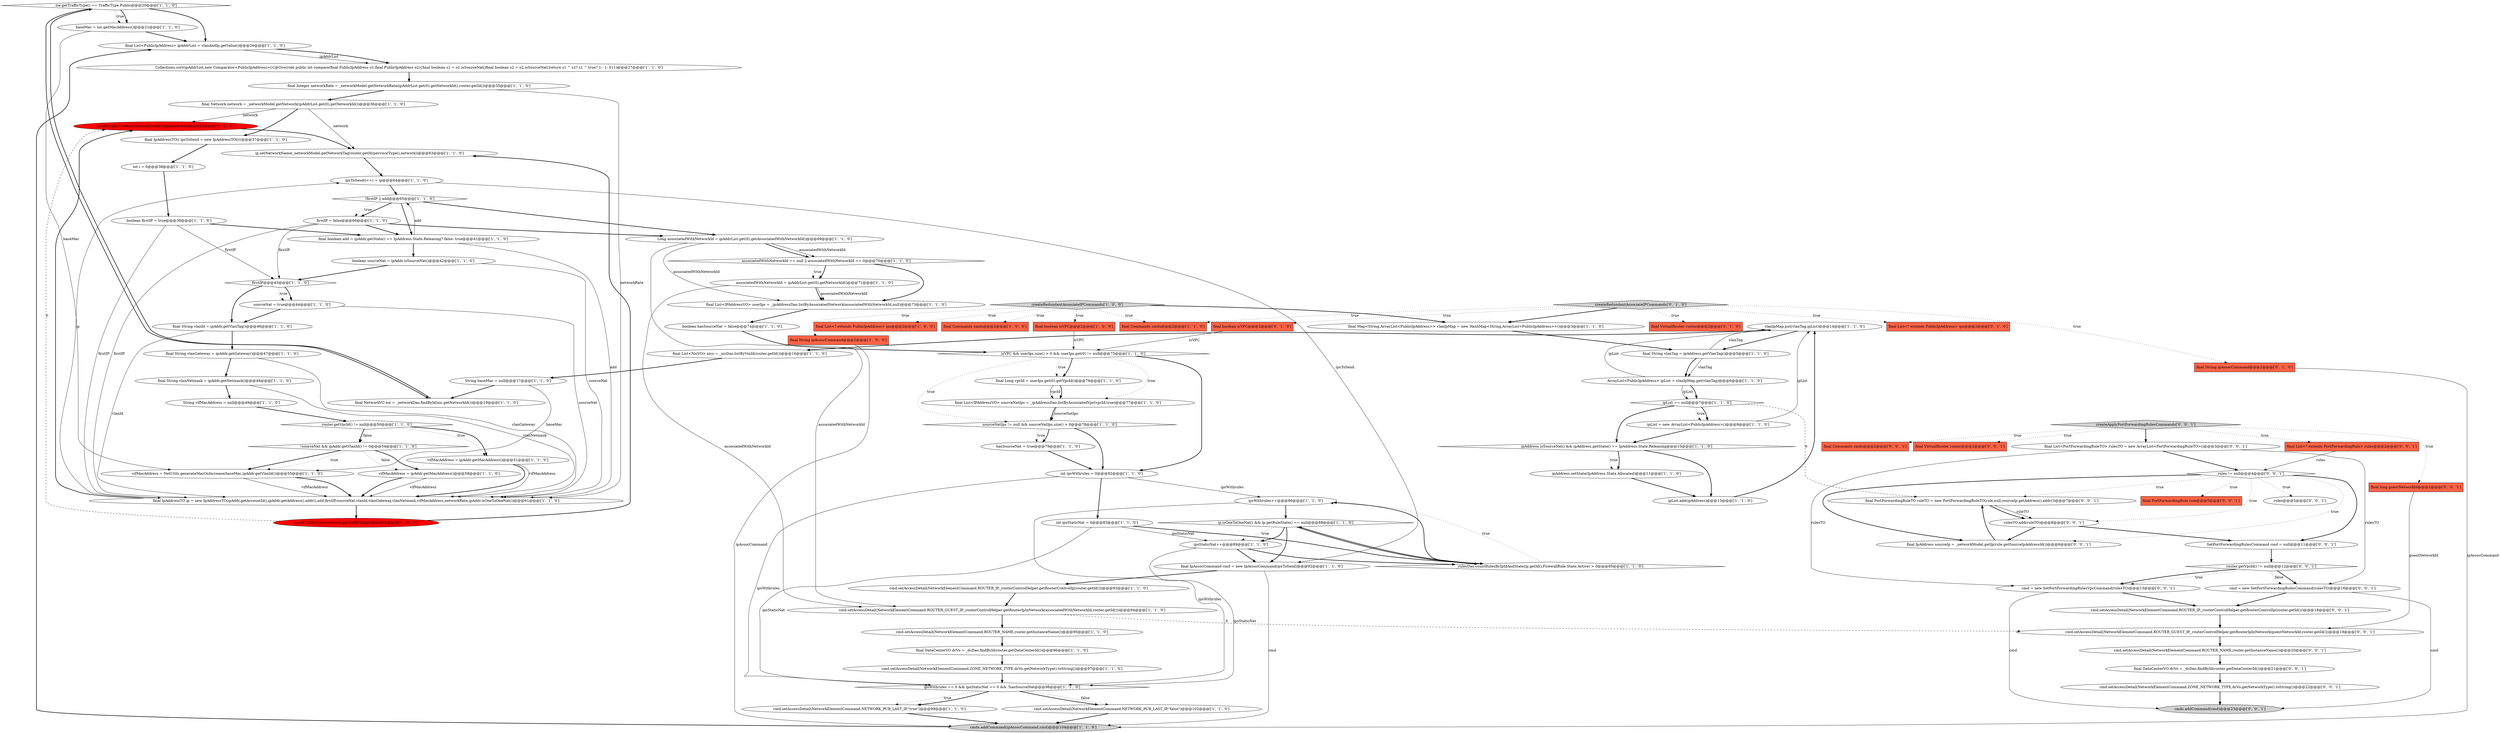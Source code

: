 digraph {
65 [style = filled, label = "final List<PublicIpAddress> ipAddrList = vlanAndIp.getValue()@@@26@@@['1', '1', '0']", fillcolor = white, shape = ellipse image = "AAA0AAABBB1BBB"];
96 [style = filled, label = "SetPortForwardingRulesCommand cmd = null@@@11@@@['0', '0', '1']", fillcolor = white, shape = ellipse image = "AAA0AAABBB3BBB"];
35 [style = filled, label = "final DataCenterVO dcVo = _dcDao.findById(router.getDataCenterId())@@@96@@@['1', '1', '0']", fillcolor = white, shape = ellipse image = "AAA0AAABBB1BBB"];
88 [style = filled, label = "final long guestNetworkId@@@2@@@['0', '0', '1']", fillcolor = tomato, shape = box image = "AAA0AAABBB3BBB"];
22 [style = filled, label = "final List<NicVO> nics = _nicDao.listByVmId(router.getId())@@@16@@@['1', '1', '0']", fillcolor = white, shape = ellipse image = "AAA0AAABBB1BBB"];
99 [style = filled, label = "rules@@@5@@@['0', '0', '1']", fillcolor = white, shape = ellipse image = "AAA0AAABBB3BBB"];
53 [style = filled, label = "ip.isOneToOneNat() && ip.getRuleState() == null@@@88@@@['1', '1', '0']", fillcolor = white, shape = diamond image = "AAA0AAABBB1BBB"];
72 [style = filled, label = "final VirtualRouter router@@@2@@@['0', '1', '0']", fillcolor = tomato, shape = box image = "AAA0AAABBB2BBB"];
57 [style = filled, label = "ipList == null@@@7@@@['1', '1', '0']", fillcolor = white, shape = diamond image = "AAA0AAABBB1BBB"];
29 [style = filled, label = "isVPC && userIps.size() > 0 && userIps.get(0) != null@@@75@@@['1', '1', '0']", fillcolor = white, shape = diamond image = "AAA0AAABBB1BBB"];
40 [style = filled, label = "final boolean isVPC@@@2@@@['1', '0', '0']", fillcolor = tomato, shape = box image = "AAA0AAABBB1BBB"];
77 [style = filled, label = "ip.setTrafficType(getNetworkTrafficType(network))@@@62@@@['0', '1', '0']", fillcolor = red, shape = ellipse image = "AAA1AAABBB2BBB"];
43 [style = filled, label = "final IpAddressTO(( ipsToSend = new IpAddressTO((((@@@37@@@['1', '1', '0']", fillcolor = white, shape = ellipse image = "AAA0AAABBB1BBB"];
49 [style = filled, label = "createRedundantAssociateIPCommands['1', '0', '0']", fillcolor = lightgray, shape = diamond image = "AAA0AAABBB1BBB"];
98 [style = filled, label = "router.getVpcId() != null@@@12@@@['0', '0', '1']", fillcolor = white, shape = diamond image = "AAA0AAABBB3BBB"];
5 [style = filled, label = "nw.getTrafficType() == TrafficType.Public@@@20@@@['1', '1', '0']", fillcolor = white, shape = diamond image = "AAA0AAABBB1BBB"];
8 [style = filled, label = "vlanIpMap.put(vlanTag,ipList)@@@14@@@['1', '1', '0']", fillcolor = white, shape = ellipse image = "AAA0AAABBB1BBB"];
6 [style = filled, label = "!firstIP || add@@@65@@@['1', '1', '0']", fillcolor = white, shape = diamond image = "AAA0AAABBB1BBB"];
24 [style = filled, label = "cmd.setAccessDetail(NetworkElementCommand.ZONE_NETWORK_TYPE,dcVo.getNetworkType().toString())@@@97@@@['1', '1', '0']", fillcolor = white, shape = ellipse image = "AAA0AAABBB1BBB"];
52 [style = filled, label = "_rulesDao.countRulesByIpIdAndState(ip.getId(),FirewallRule.State.Active) > 0@@@85@@@['1', '1', '0']", fillcolor = white, shape = diamond image = "AAA0AAABBB1BBB"];
27 [style = filled, label = "boolean hasSourceNat = false@@@74@@@['1', '1', '0']", fillcolor = white, shape = ellipse image = "AAA0AAABBB1BBB"];
68 [style = filled, label = "ipAddress.setState(IpAddress.State.Allocated)@@@11@@@['1', '1', '0']", fillcolor = white, shape = ellipse image = "AAA0AAABBB1BBB"];
59 [style = filled, label = "final Long vpcId = userIps.get(0).getVpcId()@@@76@@@['1', '1', '0']", fillcolor = white, shape = ellipse image = "AAA0AAABBB1BBB"];
13 [style = filled, label = "final List<? extends PublicIpAddress> ips@@@2@@@['1', '0', '0']", fillcolor = tomato, shape = box image = "AAA0AAABBB1BBB"];
60 [style = filled, label = "sourceNatIps != null && sourceNatIps.size() > 0@@@78@@@['1', '1', '0']", fillcolor = white, shape = diamond image = "AAA0AAABBB1BBB"];
70 [style = filled, label = "final String vlanNetmask = ipAddr.getNetmask()@@@48@@@['1', '1', '0']", fillcolor = white, shape = ellipse image = "AAA0AAABBB1BBB"];
61 [style = filled, label = "final String vlanTag = ipAddress.getVlanTag()@@@5@@@['1', '1', '0']", fillcolor = white, shape = ellipse image = "AAA0AAABBB1BBB"];
83 [style = filled, label = "final PortForwardingRule rule@@@5@@@['0', '0', '1']", fillcolor = tomato, shape = box image = "AAA0AAABBB3BBB"];
45 [style = filled, label = "cmds.addCommand(ipAssocCommand,cmd)@@@104@@@['1', '1', '0']", fillcolor = lightgray, shape = ellipse image = "AAA0AAABBB1BBB"];
89 [style = filled, label = "createApplyPortForwardingRulesCommands['0', '0', '1']", fillcolor = lightgray, shape = diamond image = "AAA0AAABBB3BBB"];
82 [style = filled, label = "final List<PortForwardingRuleTO> rulesTO = new ArrayList<PortForwardingRuleTO>()@@@3@@@['0', '0', '1']", fillcolor = white, shape = ellipse image = "AAA0AAABBB3BBB"];
32 [style = filled, label = "Collections.sort(ipAddrList,new Comparator<PublicIpAddress>(){@Override public int compare(final PublicIpAddress o1,final PublicIpAddress o2){final boolean s1 = o1.isSourceNat()final boolean s2 = o2.isSourceNat()return s1 ^ s2? s1 ^ true? 1: -1: 0}})@@@27@@@['1', '1', '0']", fillcolor = white, shape = ellipse image = "AAA0AAABBB1BBB"];
42 [style = filled, label = "vifMacAddress = ipAddr.getMacAddress()@@@51@@@['1', '1', '0']", fillcolor = white, shape = ellipse image = "AAA0AAABBB1BBB"];
47 [style = filled, label = "final boolean add = ipAddr.getState() == IpAddress.State.Releasing? false: true@@@41@@@['1', '1', '0']", fillcolor = white, shape = ellipse image = "AAA0AAABBB1BBB"];
62 [style = filled, label = "sourceNat = true@@@44@@@['1', '1', '0']", fillcolor = white, shape = ellipse image = "AAA0AAABBB1BBB"];
93 [style = filled, label = "cmd = new SetPortForwardingRulesVpcCommand(rulesTO)@@@13@@@['0', '0', '1']", fillcolor = white, shape = ellipse image = "AAA0AAABBB3BBB"];
74 [style = filled, label = "final boolean isVPC@@@2@@@['0', '1', '0']", fillcolor = tomato, shape = box image = "AAA0AAABBB2BBB"];
4 [style = filled, label = "ipList = new ArrayList<PublicIpAddress>()@@@8@@@['1', '1', '0']", fillcolor = white, shape = ellipse image = "AAA0AAABBB1BBB"];
14 [style = filled, label = "!sourceNat && ipAddr.getVlanId() != 0@@@54@@@['1', '1', '0']", fillcolor = white, shape = diamond image = "AAA0AAABBB1BBB"];
7 [style = filled, label = "final List<IPAddressVO> userIps = _ipAddressDao.listByAssociatedNetwork(associatedWithNetworkId,null)@@@73@@@['1', '1', '0']", fillcolor = white, shape = ellipse image = "AAA0AAABBB1BBB"];
34 [style = filled, label = "String vifMacAddress = null@@@49@@@['1', '1', '0']", fillcolor = white, shape = ellipse image = "AAA0AAABBB1BBB"];
85 [style = filled, label = "final Commands cmds@@@2@@@['0', '0', '1']", fillcolor = tomato, shape = box image = "AAA0AAABBB3BBB"];
16 [style = filled, label = "cmd.setAccessDetail(NetworkElementCommand.ROUTER_IP,_routerControlHelper.getRouterControlIp(router.getId()))@@@93@@@['1', '1', '0']", fillcolor = white, shape = ellipse image = "AAA0AAABBB1BBB"];
28 [style = filled, label = "ipsWithrules == 0 && ipsStaticNat == 0 && !hasSourceNat@@@98@@@['1', '1', '0']", fillcolor = white, shape = diamond image = "AAA0AAABBB1BBB"];
21 [style = filled, label = "Long associatedWithNetworkId = ipAddrList.get(0).getAssociatedWithNetworkId()@@@69@@@['1', '1', '0']", fillcolor = white, shape = ellipse image = "AAA0AAABBB1BBB"];
10 [style = filled, label = "router.getVpcId() != null@@@50@@@['1', '1', '0']", fillcolor = white, shape = diamond image = "AAA0AAABBB1BBB"];
0 [style = filled, label = "int i = 0@@@38@@@['1', '1', '0']", fillcolor = white, shape = ellipse image = "AAA0AAABBB1BBB"];
15 [style = filled, label = "cmd.setAccessDetail(NetworkElementCommand.ROUTER_NAME,router.getInstanceName())@@@95@@@['1', '1', '0']", fillcolor = white, shape = ellipse image = "AAA0AAABBB1BBB"];
76 [style = filled, label = "final List<? extends PublicIpAddress> ips@@@2@@@['0', '1', '0']", fillcolor = tomato, shape = box image = "AAA0AAABBB2BBB"];
37 [style = filled, label = "final String ipAssocCommand@@@2@@@['1', '0', '0']", fillcolor = tomato, shape = box image = "AAA0AAABBB1BBB"];
86 [style = filled, label = "cmd.setAccessDetail(NetworkElementCommand.ROUTER_IP,_routerControlHelper.getRouterControlIp(router.getId()))@@@18@@@['0', '0', '1']", fillcolor = white, shape = ellipse image = "AAA0AAABBB3BBB"];
66 [style = filled, label = "cmd.setAccessDetail(NetworkElementCommand.NETWORK_PUB_LAST_IP,\"true\")@@@99@@@['1', '1', '0']", fillcolor = white, shape = ellipse image = "AAA0AAABBB1BBB"];
78 [style = filled, label = "cmd.setAccessDetail(NetworkElementCommand.ROUTER_GUEST_IP,_routerControlHelper.getRouterIpInNetwork(guestNetworkId,router.getId()))@@@19@@@['0', '0', '1']", fillcolor = white, shape = ellipse image = "AAA0AAABBB3BBB"];
80 [style = filled, label = "cmd = new SetPortForwardingRulesCommand(rulesTO)@@@16@@@['0', '0', '1']", fillcolor = white, shape = ellipse image = "AAA0AAABBB3BBB"];
54 [style = filled, label = "ipsStaticNat++@@@89@@@['1', '1', '0']", fillcolor = white, shape = ellipse image = "AAA0AAABBB1BBB"];
36 [style = filled, label = "firstIP@@@43@@@['1', '1', '0']", fillcolor = white, shape = diamond image = "AAA0AAABBB1BBB"];
23 [style = filled, label = "final NetworkVO nw = _networkDao.findById(nic.getNetworkId())@@@19@@@['1', '1', '0']", fillcolor = white, shape = ellipse image = "AAA0AAABBB1BBB"];
63 [style = filled, label = "vifMacAddress = NetUtils.generateMacOnIncrease(baseMac,ipAddr.getVlanId())@@@55@@@['1', '1', '0']", fillcolor = white, shape = ellipse image = "AAA0AAABBB1BBB"];
2 [style = filled, label = "associatedWithNetworkId = ipAddrList.get(0).getNetworkId()@@@71@@@['1', '1', '0']", fillcolor = white, shape = ellipse image = "AAA0AAABBB1BBB"];
75 [style = filled, label = "createRedundantAssociateIPCommands['0', '1', '0']", fillcolor = lightgray, shape = diamond image = "AAA0AAABBB2BBB"];
81 [style = filled, label = "final IpAddress sourceIp = _networkModel.getIp(rule.getSourceIpAddressId())@@@6@@@['0', '0', '1']", fillcolor = white, shape = ellipse image = "AAA0AAABBB3BBB"];
87 [style = filled, label = "rules != null@@@4@@@['0', '0', '1']", fillcolor = white, shape = diamond image = "AAA0AAABBB3BBB"];
11 [style = filled, label = "final List<IPAddressVO> sourceNatIps = _ipAddressDao.listByAssociatedVpc(vpcId,true)@@@77@@@['1', '1', '0']", fillcolor = white, shape = ellipse image = "AAA0AAABBB1BBB"];
48 [style = filled, label = "cmd.setAccessDetail(NetworkElementCommand.ROUTER_GUEST_IP,_routerControlHelper.getRouterIpInNetwork(associatedWithNetworkId,router.getId()))@@@94@@@['1', '1', '0']", fillcolor = white, shape = ellipse image = "AAA0AAABBB1BBB"];
50 [style = filled, label = "final Commands cmds@@@2@@@['1', '0', '0']", fillcolor = tomato, shape = box image = "AAA0AAABBB1BBB"];
46 [style = filled, label = "baseMac = nic.getMacAddress()@@@21@@@['1', '1', '0']", fillcolor = white, shape = ellipse image = "AAA0AAABBB1BBB"];
25 [style = filled, label = "ipList.add(ipAddress)@@@13@@@['1', '1', '0']", fillcolor = white, shape = ellipse image = "AAA0AAABBB1BBB"];
95 [style = filled, label = "cmd.setAccessDetail(NetworkElementCommand.ROUTER_NAME,router.getInstanceName())@@@20@@@['0', '0', '1']", fillcolor = white, shape = ellipse image = "AAA0AAABBB3BBB"];
84 [style = filled, label = "final VirtualRouter router@@@2@@@['0', '0', '1']", fillcolor = tomato, shape = box image = "AAA0AAABBB3BBB"];
67 [style = filled, label = "final IpAssocCommand cmd = new IpAssocCommand(ipsToSend)@@@92@@@['1', '1', '0']", fillcolor = white, shape = ellipse image = "AAA0AAABBB1BBB"];
3 [style = filled, label = "final String vlanId = ipAddr.getVlanTag()@@@46@@@['1', '1', '0']", fillcolor = white, shape = ellipse image = "AAA0AAABBB1BBB"];
17 [style = filled, label = "final Integer networkRate = _networkModel.getNetworkRate(ipAddrList.get(0).getNetworkId(),router.getId())@@@35@@@['1', '1', '0']", fillcolor = white, shape = ellipse image = "AAA0AAABBB1BBB"];
51 [style = filled, label = "associatedWithNetworkId == null || associatedWithNetworkId == 0@@@70@@@['1', '1', '0']", fillcolor = white, shape = diamond image = "AAA0AAABBB1BBB"];
79 [style = filled, label = "rulesTO.add(ruleTO)@@@8@@@['0', '0', '1']", fillcolor = white, shape = ellipse image = "AAA0AAABBB3BBB"];
1 [style = filled, label = "boolean firstIP = true@@@39@@@['1', '1', '0']", fillcolor = white, shape = ellipse image = "AAA0AAABBB1BBB"];
41 [style = filled, label = "ipAddress.isSourceNat() && ipAddress.getState() == IpAddress.State.Releasing@@@10@@@['1', '1', '0']", fillcolor = white, shape = diamond image = "AAA0AAABBB1BBB"];
12 [style = filled, label = "final Map<String,ArrayList<PublicIpAddress>> vlanIpMap = new HashMap<String,ArrayList<PublicIpAddress>>()@@@3@@@['1', '1', '0']", fillcolor = white, shape = ellipse image = "AAA0AAABBB1BBB"];
71 [style = filled, label = "ip.setNetworkName(_networkModel.getNetworkTag(router.getHypervisorType(),network))@@@63@@@['1', '1', '0']", fillcolor = white, shape = ellipse image = "AAA0AAABBB1BBB"];
26 [style = filled, label = "vifMacAddress = ipAddr.getMacAddress()@@@58@@@['1', '1', '0']", fillcolor = white, shape = ellipse image = "AAA0AAABBB1BBB"];
69 [style = filled, label = "final Network network = _networkModel.getNetwork(ipAddrList.get(0).getNetworkId())@@@36@@@['1', '1', '0']", fillcolor = white, shape = ellipse image = "AAA0AAABBB1BBB"];
18 [style = filled, label = "cmd.setAccessDetail(NetworkElementCommand.NETWORK_PUB_LAST_IP,\"false\")@@@102@@@['1', '1', '0']", fillcolor = white, shape = ellipse image = "AAA0AAABBB1BBB"];
94 [style = filled, label = "cmd.setAccessDetail(NetworkElementCommand.ZONE_NETWORK_TYPE,dcVo.getNetworkType().toString())@@@22@@@['0', '0', '1']", fillcolor = white, shape = ellipse image = "AAA0AAABBB3BBB"];
19 [style = filled, label = "boolean sourceNat = ipAddr.isSourceNat()@@@42@@@['1', '1', '0']", fillcolor = white, shape = ellipse image = "AAA0AAABBB1BBB"];
91 [style = filled, label = "final List<? extends PortForwardingRule> rules@@@2@@@['0', '0', '1']", fillcolor = tomato, shape = box image = "AAA0AAABBB3BBB"];
90 [style = filled, label = "final DataCenterVO dcVo = _dcDao.findById(router.getDataCenterId())@@@21@@@['0', '0', '1']", fillcolor = white, shape = ellipse image = "AAA0AAABBB3BBB"];
39 [style = filled, label = "hasSourceNat = true@@@79@@@['1', '1', '0']", fillcolor = white, shape = ellipse image = "AAA0AAABBB1BBB"];
55 [style = filled, label = "ipsWithrules++@@@86@@@['1', '1', '0']", fillcolor = white, shape = ellipse image = "AAA0AAABBB1BBB"];
44 [style = filled, label = "firstIP = false@@@66@@@['1', '1', '0']", fillcolor = white, shape = ellipse image = "AAA0AAABBB1BBB"];
31 [style = filled, label = "ipsToSend(i++( = ip@@@64@@@['1', '1', '0']", fillcolor = white, shape = ellipse image = "AAA0AAABBB1BBB"];
33 [style = filled, label = "final String vlanGateway = ipAddr.getGateway()@@@47@@@['1', '1', '0']", fillcolor = white, shape = ellipse image = "AAA0AAABBB1BBB"];
97 [style = filled, label = "cmds.addCommand(cmd)@@@23@@@['0', '0', '1']", fillcolor = lightgray, shape = ellipse image = "AAA0AAABBB3BBB"];
58 [style = filled, label = "final Commands cmds@@@2@@@['1', '1', '0']", fillcolor = tomato, shape = box image = "AAA0AAABBB1BBB"];
73 [style = filled, label = "final String ipAssocCommand@@@2@@@['0', '1', '0']", fillcolor = tomato, shape = box image = "AAA0AAABBB2BBB"];
64 [style = filled, label = "int ipsStaticNat = 0@@@83@@@['1', '1', '0']", fillcolor = white, shape = ellipse image = "AAA0AAABBB1BBB"];
38 [style = filled, label = "ArrayList<PublicIpAddress> ipList = vlanIpMap.get(vlanTag)@@@6@@@['1', '1', '0']", fillcolor = white, shape = ellipse image = "AAA0AAABBB1BBB"];
56 [style = filled, label = "String baseMac = null@@@17@@@['1', '1', '0']", fillcolor = white, shape = ellipse image = "AAA0AAABBB1BBB"];
30 [style = filled, label = "int ipsWithrules = 0@@@82@@@['1', '1', '0']", fillcolor = white, shape = ellipse image = "AAA0AAABBB1BBB"];
9 [style = filled, label = "final IpAddressTO ip = new IpAddressTO(ipAddr.getAccountId(),ipAddr.getAddress().addr(),add,firstIP,sourceNat,vlanId,vlanGateway,vlanNetmask,vifMacAddress,networkRate,ipAddr.isOneToOneNat())@@@61@@@['1', '1', '0']", fillcolor = white, shape = ellipse image = "AAA0AAABBB1BBB"];
92 [style = filled, label = "final PortForwardingRuleTO ruleTO = new PortForwardingRuleTO(rule,null,sourceIp.getAddress().addr())@@@7@@@['0', '0', '1']", fillcolor = white, shape = ellipse image = "AAA0AAABBB3BBB"];
20 [style = filled, label = "ip.setTrafficType(network.getTrafficType())@@@62@@@['1', '0', '0']", fillcolor = red, shape = ellipse image = "AAA1AAABBB1BBB"];
29->59 [style = bold, label=""];
46->63 [style = solid, label="baseMac"];
62->3 [style = bold, label=""];
45->65 [style = bold, label=""];
21->51 [style = bold, label=""];
29->30 [style = bold, label=""];
9->77 [style = bold, label=""];
38->8 [style = solid, label="ipList"];
17->9 [style = solid, label="networkRate"];
26->9 [style = solid, label="vifMacAddress"];
42->9 [style = bold, label=""];
26->9 [style = bold, label=""];
19->36 [style = bold, label=""];
52->55 [style = bold, label=""];
31->67 [style = solid, label="ipsToSend"];
57->41 [style = bold, label=""];
53->54 [style = bold, label=""];
93->86 [style = bold, label=""];
11->60 [style = bold, label=""];
18->45 [style = bold, label=""];
47->6 [style = solid, label="add"];
88->78 [style = solid, label="guestNetworkId"];
87->81 [style = dotted, label="true"];
21->48 [style = solid, label="associatedWithNetworkId"];
81->92 [style = bold, label=""];
10->42 [style = dotted, label="true"];
31->6 [style = bold, label=""];
49->40 [style = dotted, label="true"];
51->7 [style = bold, label=""];
17->69 [style = bold, label=""];
43->0 [style = bold, label=""];
82->80 [style = solid, label="rulesTO"];
4->8 [style = solid, label="ipList"];
92->79 [style = solid, label="ruleTO"];
89->85 [style = dotted, label="true"];
98->80 [style = bold, label=""];
87->92 [style = dotted, label="true"];
44->47 [style = bold, label=""];
60->39 [style = bold, label=""];
98->93 [style = dotted, label="true"];
75->73 [style = dotted, label="true"];
66->45 [style = bold, label=""];
2->48 [style = solid, label="associatedWithNetworkId"];
70->9 [style = solid, label="vlanNetmask"];
54->52 [style = bold, label=""];
24->28 [style = bold, label=""];
49->12 [style = bold, label=""];
44->21 [style = bold, label=""];
30->55 [style = solid, label="ipsWithrules"];
64->52 [style = bold, label=""];
28->18 [style = bold, label=""];
67->16 [style = bold, label=""];
87->83 [style = dotted, label="true"];
5->23 [style = bold, label=""];
74->29 [style = solid, label="isVPC"];
10->14 [style = bold, label=""];
44->9 [style = solid, label="firstIP"];
53->52 [style = bold, label=""];
94->97 [style = bold, label=""];
80->86 [style = bold, label=""];
1->36 [style = solid, label="firstIP"];
98->93 [style = bold, label=""];
91->87 [style = solid, label="rules"];
3->33 [style = bold, label=""];
61->38 [style = solid, label="vlanTag"];
79->81 [style = bold, label=""];
86->78 [style = bold, label=""];
28->18 [style = dotted, label="false"];
15->35 [style = bold, label=""];
38->57 [style = bold, label=""];
61->38 [style = bold, label=""];
8->61 [style = bold, label=""];
8->22 [style = bold, label=""];
60->39 [style = dotted, label="true"];
75->76 [style = dotted, label="true"];
87->79 [style = dotted, label="true"];
36->62 [style = bold, label=""];
33->9 [style = solid, label="vlanGateway"];
61->8 [style = solid, label="vlanTag"];
59->11 [style = bold, label=""];
40->29 [style = solid, label="isVPC"];
38->57 [style = solid, label="ipList"];
77->71 [style = bold, label=""];
56->23 [style = bold, label=""];
29->59 [style = dotted, label="true"];
65->32 [style = solid, label="ipAddrList"];
27->29 [style = bold, label=""];
57->4 [style = dotted, label="true"];
56->63 [style = solid, label="baseMac"];
32->17 [style = bold, label=""];
37->45 [style = solid, label="ipAssocCommand"];
6->47 [style = bold, label=""];
89->91 [style = dotted, label="true"];
69->43 [style = bold, label=""];
29->60 [style = dotted, label="true"];
64->54 [style = solid, label="ipsStaticNat"];
11->60 [style = solid, label="sourceNatIps"];
63->9 [style = solid, label="vifMacAddress"];
93->97 [style = solid, label="cmd"];
71->31 [style = bold, label=""];
49->13 [style = dotted, label="true"];
23->5 [style = bold, label=""];
73->45 [style = solid, label="ipAssocCommand"];
52->55 [style = dotted, label="true"];
68->25 [style = bold, label=""];
20->77 [style = dashed, label="0"];
6->21 [style = bold, label=""];
80->97 [style = solid, label="cmd"];
70->34 [style = bold, label=""];
89->88 [style = dotted, label="true"];
41->68 [style = bold, label=""];
69->77 [style = solid, label="network"];
48->78 [style = dashed, label="0"];
87->81 [style = bold, label=""];
96->98 [style = bold, label=""];
49->50 [style = dotted, label="true"];
95->90 [style = bold, label=""];
9->20 [style = bold, label=""];
55->28 [style = solid, label="ipsWithrules"];
67->45 [style = solid, label="cmd"];
6->44 [style = bold, label=""];
21->7 [style = solid, label="associatedWithNetworkId"];
9->31 [style = solid, label="ip"];
4->41 [style = bold, label=""];
33->70 [style = bold, label=""];
3->9 [style = solid, label="vlanId"];
35->24 [style = bold, label=""];
30->28 [style = solid, label="ipsWithrules"];
14->63 [style = bold, label=""];
2->7 [style = solid, label="associatedWithNetworkId"];
36->62 [style = dotted, label="true"];
89->84 [style = dotted, label="true"];
28->66 [style = dotted, label="true"];
98->80 [style = dotted, label="false"];
30->64 [style = bold, label=""];
92->79 [style = bold, label=""];
54->67 [style = bold, label=""];
44->36 [style = solid, label="firstIP"];
69->71 [style = solid, label="network"];
51->2 [style = bold, label=""];
0->1 [style = bold, label=""];
51->2 [style = dotted, label="true"];
16->48 [style = bold, label=""];
41->68 [style = dotted, label="true"];
19->9 [style = solid, label="sourceNat"];
5->46 [style = dotted, label="true"];
89->82 [style = bold, label=""];
87->99 [style = dotted, label="true"];
75->72 [style = dotted, label="true"];
53->67 [style = bold, label=""];
49->37 [style = dotted, label="true"];
57->4 [style = bold, label=""];
29->11 [style = dotted, label="true"];
14->63 [style = dotted, label="true"];
82->87 [style = bold, label=""];
78->95 [style = bold, label=""];
63->9 [style = bold, label=""];
22->56 [style = bold, label=""];
52->53 [style = bold, label=""];
87->96 [style = bold, label=""];
1->9 [style = solid, label="firstIP"];
62->9 [style = solid, label="sourceNat"];
79->96 [style = bold, label=""];
14->26 [style = dotted, label="false"];
57->92 [style = dashed, label="0"];
47->9 [style = solid, label="add"];
49->58 [style = dotted, label="true"];
10->14 [style = dotted, label="false"];
5->65 [style = bold, label=""];
90->94 [style = bold, label=""];
42->9 [style = solid, label="vifMacAddress"];
34->10 [style = bold, label=""];
75->74 [style = dotted, label="true"];
59->11 [style = solid, label="vpcId"];
20->71 [style = bold, label=""];
6->44 [style = dotted, label="true"];
39->30 [style = bold, label=""];
12->61 [style = bold, label=""];
14->26 [style = bold, label=""];
64->28 [style = solid, label="ipsStaticNat"];
54->28 [style = solid, label="ipsStaticNat"];
21->51 [style = solid, label="associatedWithNetworkId"];
1->47 [style = bold, label=""];
10->42 [style = bold, label=""];
55->53 [style = bold, label=""];
47->19 [style = bold, label=""];
48->15 [style = bold, label=""];
7->27 [style = bold, label=""];
60->30 [style = bold, label=""];
75->58 [style = dotted, label="true"];
25->8 [style = bold, label=""];
41->25 [style = bold, label=""];
75->12 [style = bold, label=""];
2->7 [style = bold, label=""];
53->54 [style = dotted, label="true"];
46->65 [style = bold, label=""];
5->46 [style = bold, label=""];
82->93 [style = solid, label="rulesTO"];
65->32 [style = bold, label=""];
28->66 [style = bold, label=""];
36->3 [style = bold, label=""];
}
